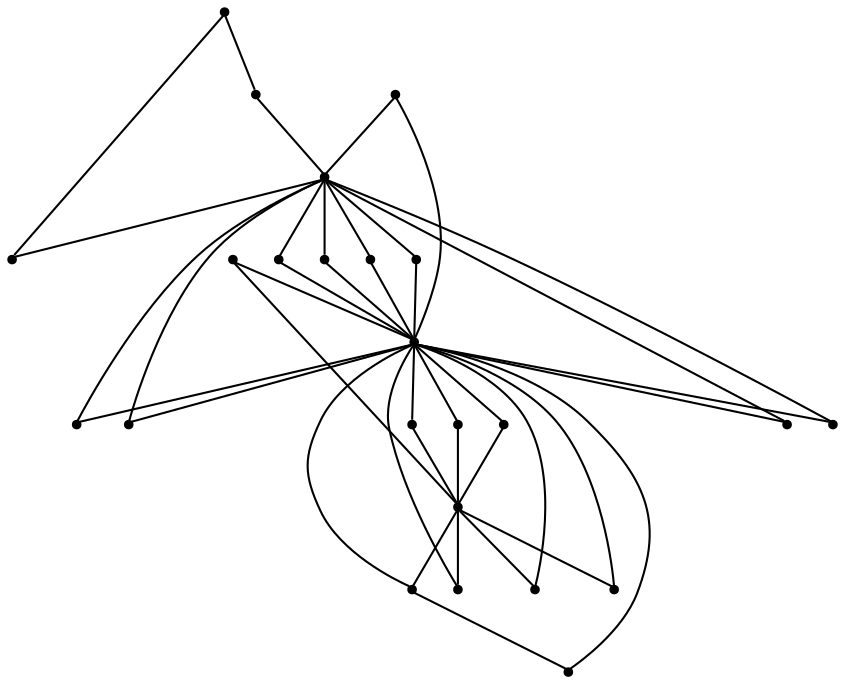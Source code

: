 graph {
  node [shape=point,comment="{\"directed\":false,\"doi\":\"10.1007/978-3-031-49275-4_7\",\"figure\":\"3 (3)\"}"]

  v0 [pos="1571.1461218427708,385.0229914208915"]
  v1 [pos="1464.4624027316,411.69363407109967"]
  v2 [pos="1517.8043099784986,224.9995647362017"]
  v3 [pos="1144.4114997517586,385.0229914208915"]
  v4 [pos="1357.7788743856822,385.0229914208915"]
  v5 [pos="1411.120622661537,278.340691067522"]
  v6 [pos="1384.449732626505,305.01138140845893"]
  v7 [pos="1251.0951552745116,359.9236311088686"]
  v8 [pos="1331.1078253796068,411.6936340710996"]
  v9 [pos="1331.1078253796063,438.36432441203664"]
  v10 [pos="1331.1078253796065,465.03476040242003"]
  v11 [pos="1331.1078253796065,491.705450743357"]
  v12 [pos="957.7150787412841,278.34069106752196"]
  v13 [pos="957.7150787412841,305.01138140845893"]
  v14 [pos="957.7150787412841,331.6818173988424"]
  v15 [pos="931.0441887062525,385.0229914208915"]
  v16 [pos="917.7086801003189,438.36432441203664"]
  v17 [pos="771.0186577308097,545.0465770746773"]
  v18 [pos="957.7150787412841,358.3525077397793"]
  v19 [pos="904.3732350828031,465.03476040242003"]
  v20 [pos="877.7023450477715,491.705450743357"]
  v21 [pos="1464.4624027316,385.0229437301627"]
  v22 [pos="1251.0951552745114,385.0229437301627"]
  v23 [pos="1037.7278124347968,385.0229437301627"]

  v0 -- v1 [id="-1",pos="1571.1461218427708,385.0229914208915 1464.4624027316,411.69363407109967 1464.4624027316,411.69363407109967 1464.4624027316,411.69363407109967"]
  v17 -- v3 [id="-2",pos="771.0186577308097,545.0465770746773 1144.4114997517586,385.0229914208915 1144.4114997517586,385.0229914208915 1144.4114997517586,385.0229914208915"]
  v20 -- v3 [id="-3",pos="877.7023450477715,491.705450743357 1144.4114997517586,385.0229914208915 1144.4114997517586,385.0229914208915 1144.4114997517586,385.0229914208915"]
  v19 -- v3 [id="-4",pos="904.3732350828031,465.03476040242003 1144.4114997517586,385.0229914208915 1144.4114997517586,385.0229914208915 1144.4114997517586,385.0229914208915"]
  v16 -- v3 [id="-5",pos="917.7086801003189,438.36432441203664 1144.4114997517586,385.0229914208915 1144.4114997517586,385.0229914208915 1144.4114997517586,385.0229914208915"]
  v15 -- v23 [id="-6",pos="931.0441887062525,385.0229914208915 1037.7278124347968,385.0229437301627 1037.7278124347968,385.0229437301627 1037.7278124347968,385.0229437301627"]
  v23 -- v3 [id="-7",pos="1037.7278124347968,385.0229437301627 1144.4114997517586,385.0229914208915 1144.4114997517586,385.0229914208915 1144.4114997517586,385.0229914208915"]
  v3 -- v22 [id="-8",pos="1144.4114997517586,385.0229914208915 1251.0951552745114,385.0229437301627 1251.0951552745114,385.0229437301627 1251.0951552745114,385.0229437301627"]
  v22 -- v4 [id="-9",pos="1251.0951552745114,385.0229437301627 1357.7788743856822,385.0229914208915 1357.7788743856822,385.0229914208915 1357.7788743856822,385.0229914208915"]
  v4 -- v21 [id="-10",pos="1357.7788743856822,385.0229914208915 1464.4624027316,385.0229437301627 1464.4624027316,385.0229437301627 1464.4624027316,385.0229437301627"]
  v21 -- v0 [id="-11",pos="1464.4624027316,385.0229437301627 1571.1461218427708,385.0229914208915 1571.1461218427708,385.0229914208915 1571.1461218427708,385.0229914208915"]
  v14 -- v15 [id="-12",pos="957.7150787412841,331.6818173988424 931.0441887062525,385.0229914208915 931.0441887062525,385.0229914208915 931.0441887062525,385.0229914208915"]
  v15 -- v20 [id="-13",pos="931.0441887062525,385.0229914208915 877.7023450477715,491.705450743357 877.7023450477715,491.705450743357 877.7023450477715,491.705450743357"]
  v13 -- v15 [id="-14",pos="957.7150787412841,305.01138140845893 931.0441887062525,385.0229914208915 931.0441887062525,385.0229914208915 931.0441887062525,385.0229914208915"]
  v15 -- v16 [id="-15",pos="931.0441887062525,385.0229914208915 917.7086801003189,438.36432441203664 917.7086801003189,438.36432441203664 917.7086801003189,438.36432441203664"]
  v16 -- v19 [id="-16",pos="917.7086801003189,438.36432441203664 904.3732350828031,465.03476040242003 904.3732350828031,465.03476040242003 904.3732350828031,465.03476040242003"]
  v18 -- v3 [id="-17",pos="957.7150787412841,358.3525077397793 1144.4114997517586,385.0229914208915 1144.4114997517586,385.0229914208915 1144.4114997517586,385.0229914208915"]
  v18 -- v15 [id="-18",pos="957.7150787412841,358.3525077397793 931.0441887062525,385.0229914208915 931.0441887062525,385.0229914208915 931.0441887062525,385.0229914208915"]
  v15 -- v17 [id="-19",pos="931.0441887062525,385.0229914208915 771.0186577308097,545.0465770746773 771.0186577308097,545.0465770746773 771.0186577308097,545.0465770746773"]
  v12 -- v15 [id="-20",pos="957.7150787412841,278.34069106752196 931.0441887062525,385.0229914208915 931.0441887062525,385.0229914208915 931.0441887062525,385.0229914208915"]
  v3 -- v10 [id="-22",pos="1144.4114997517586,385.0229914208915 1331.1078253796065,465.03476040242003 1331.1078253796065,465.03476040242003 1331.1078253796065,465.03476040242003"]
  v3 -- v11 [id="-23",pos="1144.4114997517586,385.0229914208915 1331.1078253796065,491.705450743357 1331.1078253796065,491.705450743357 1331.1078253796065,491.705450743357"]
  v3 -- v14 [id="-24",pos="1144.4114997517586,385.0229914208915 957.7150787412841,331.6818173988424 957.7150787412841,331.6818173988424 957.7150787412841,331.6818173988424"]
  v3 -- v13 [id="-25",pos="1144.4114997517586,385.0229914208915 957.7150787412841,305.01138140845893 957.7150787412841,305.01138140845893 957.7150787412841,305.01138140845893"]
  v3 -- v9 [id="-26",pos="1144.4114997517586,385.0229914208915 1331.1078253796063,438.36432441203664 1331.1078253796063,438.36432441203664 1331.1078253796063,438.36432441203664"]
  v3 -- v12 [id="-27",pos="1144.4114997517586,385.0229914208915 957.7150787412841,278.34069106752196 957.7150787412841,278.34069106752196 957.7150787412841,278.34069106752196"]
  v7 -- v3 [id="-28",pos="1251.0951552745116,359.9236311088686 1144.4114997517586,385.0229914208915 1144.4114997517586,385.0229914208915 1144.4114997517586,385.0229914208915"]
  v11 -- v4 [id="-29",pos="1331.1078253796065,491.705450743357 1357.7788743856822,385.0229914208915 1357.7788743856822,385.0229914208915 1357.7788743856822,385.0229914208915"]
  v10 -- v4 [id="-30",pos="1331.1078253796065,465.03476040242003 1357.7788743856822,385.0229914208915 1357.7788743856822,385.0229914208915 1357.7788743856822,385.0229914208915"]
  v4 -- v6 [id="-31",pos="1357.7788743856822,385.0229914208915 1384.449732626505,305.01138140845893 1384.449732626505,305.01138140845893 1384.449732626505,305.01138140845893"]
  v9 -- v4 [id="-32",pos="1331.1078253796063,438.36432441203664 1357.7788743856822,385.0229914208915 1357.7788743856822,385.0229914208915 1357.7788743856822,385.0229914208915"]
  v4 -- v5 [id="-33",pos="1357.7788743856822,385.0229914208915 1411.120622661537,278.340691067522 1411.120622661537,278.340691067522 1411.120622661537,278.340691067522"]
  v8 -- v3 [id="-34",pos="1331.1078253796068,411.6936340710996 1144.4114997517586,385.0229914208915 1144.4114997517586,385.0229914208915 1144.4114997517586,385.0229914208915"]
  v8 -- v4 [id="-35",pos="1331.1078253796068,411.6936340710996 1357.7788743856822,385.0229914208915 1357.7788743856822,385.0229914208915 1357.7788743856822,385.0229914208915"]
  v4 -- v2 [id="-36",pos="1357.7788743856822,385.0229914208915 1517.8043099784986,224.9995647362017 1517.8043099784986,224.9995647362017 1517.8043099784986,224.9995647362017"]
  v4 -- v7 [id="-37",pos="1357.7788743856822,385.0229914208915 1251.0951552745116,359.9236311088686 1251.0951552745116,359.9236311088686 1251.0951552745116,359.9236311088686"]
  v6 -- v3 [id="-38",pos="1384.449732626505,305.01138140845893 1144.4114997517586,385.0229914208915 1144.4114997517586,385.0229914208915 1144.4114997517586,385.0229914208915"]
  v5 -- v3 [id="-39",pos="1411.120622661537,278.340691067522 1144.4114997517586,385.0229914208915 1144.4114997517586,385.0229914208915 1144.4114997517586,385.0229914208915"]
  v1 -- v4 [id="-40",pos="1464.4624027316,411.69363407109967 1357.7788743856822,385.0229914208915 1357.7788743856822,385.0229914208915 1357.7788743856822,385.0229914208915"]
  v2 -- v3 [id="-41",pos="1517.8043099784986,224.9995647362017 1144.4114997517586,385.0229914208915 1144.4114997517586,385.0229914208915 1144.4114997517586,385.0229914208915"]
}